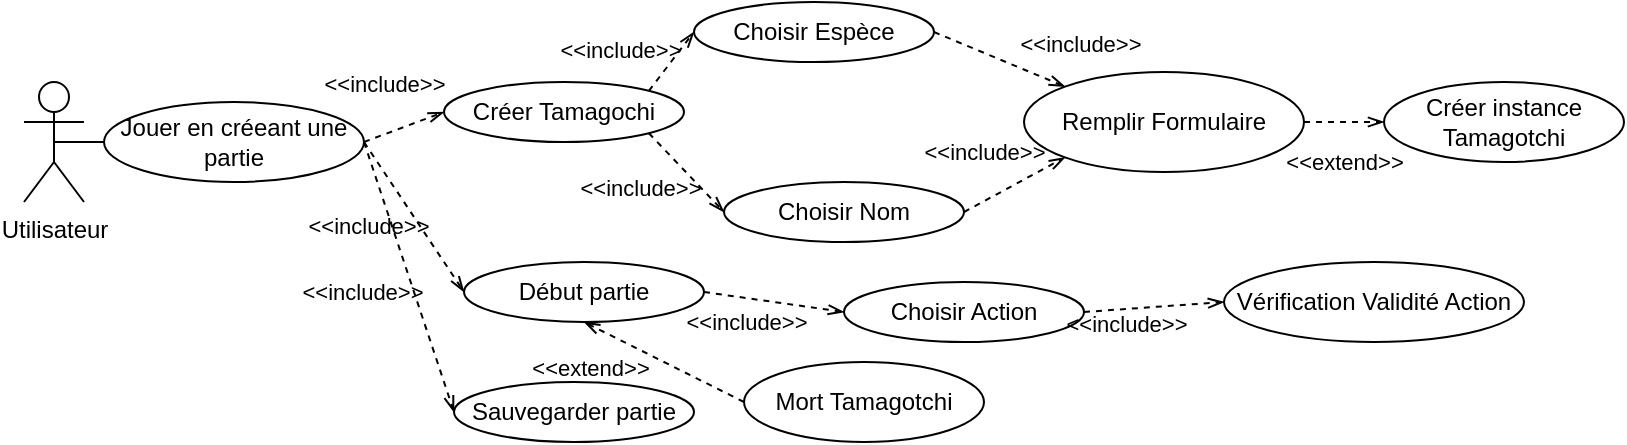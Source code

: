 <mxfile>
    <diagram id="hf7tUSSGctodM-PZdDx_" name="Page-1">
        <mxGraphModel dx="1175" dy="463" grid="1" gridSize="10" guides="1" tooltips="1" connect="1" arrows="1" fold="1" page="1" pageScale="1" pageWidth="850" pageHeight="1100" math="0" shadow="0">
            <root>
                <mxCell id="0"/>
                <mxCell id="1" parent="0"/>
                <mxCell id="pM8h4kd1RZJodPii1csn-1" value="Utilisateur" style="shape=umlActor;verticalLabelPosition=bottom;verticalAlign=top;html=1;outlineConnect=0;" parent="1" vertex="1">
                    <mxGeometry x="30" y="120" width="30" height="60" as="geometry"/>
                </mxCell>
                <mxCell id="pM8h4kd1RZJodPii1csn-5" value="Créer Tamagochi" style="ellipse;whiteSpace=wrap;html=1;" parent="1" vertex="1">
                    <mxGeometry x="240" y="120" width="120" height="30" as="geometry"/>
                </mxCell>
                <mxCell id="pM8h4kd1RZJodPii1csn-6" value="Choisir Espèce" style="ellipse;whiteSpace=wrap;html=1;" parent="1" vertex="1">
                    <mxGeometry x="365" y="80" width="120" height="30" as="geometry"/>
                </mxCell>
                <mxCell id="pM8h4kd1RZJodPii1csn-15" value="" style="endArrow=none;html=1;exitX=0;exitY=0.5;exitDx=0;exitDy=0;entryX=0.5;entryY=0.5;entryDx=0;entryDy=0;entryPerimeter=0;" parent="1" source="8" target="pM8h4kd1RZJodPii1csn-1" edge="1">
                    <mxGeometry width="50" height="50" relative="1" as="geometry">
                        <mxPoint x="570" y="130" as="sourcePoint"/>
                        <mxPoint x="470" y="180" as="targetPoint"/>
                    </mxGeometry>
                </mxCell>
                <mxCell id="pM8h4kd1RZJodPii1csn-26" value="Créer instance Tamagotchi" style="ellipse;whiteSpace=wrap;html=1;" parent="1" vertex="1">
                    <mxGeometry x="710" y="120" width="120" height="40" as="geometry"/>
                </mxCell>
                <mxCell id="pM8h4kd1RZJodPii1csn-27" value="Remplir Formulaire" style="ellipse;whiteSpace=wrap;html=1;" parent="1" vertex="1">
                    <mxGeometry x="530" y="115" width="140" height="50" as="geometry"/>
                </mxCell>
                <mxCell id="pM8h4kd1RZJodPii1csn-33" value="" style="endArrow=openThin;html=1;dashed=1;endFill=0;exitX=1;exitY=0.5;exitDx=0;exitDy=0;entryX=0;entryY=0.5;entryDx=0;entryDy=0;" parent="1" source="pM8h4kd1RZJodPii1csn-27" target="pM8h4kd1RZJodPii1csn-26" edge="1">
                    <mxGeometry width="50" height="50" relative="1" as="geometry">
                        <mxPoint x="765.46" y="295" as="sourcePoint"/>
                        <mxPoint x="645.46" y="220" as="targetPoint"/>
                    </mxGeometry>
                </mxCell>
                <mxCell id="pM8h4kd1RZJodPii1csn-34" value="&amp;lt;&amp;lt;extend&amp;gt;&amp;gt;" style="edgeLabel;html=1;align=center;verticalAlign=middle;resizable=0;points=[];labelBackgroundColor=none;" parent="pM8h4kd1RZJodPii1csn-33" vertex="1" connectable="0">
                    <mxGeometry x="0.131" y="-2" relative="1" as="geometry">
                        <mxPoint x="-3" y="18" as="offset"/>
                    </mxGeometry>
                </mxCell>
                <mxCell id="pM8h4kd1RZJodPii1csn-35" value="" style="endArrow=openThin;html=1;entryX=0;entryY=0.5;entryDx=0;entryDy=0;dashed=1;endFill=0;exitX=1;exitY=0;exitDx=0;exitDy=0;" parent="1" source="pM8h4kd1RZJodPii1csn-5" target="pM8h4kd1RZJodPii1csn-6" edge="1">
                    <mxGeometry width="50" height="50" relative="1" as="geometry">
                        <mxPoint x="260" y="100" as="sourcePoint"/>
                        <mxPoint x="535.46" y="210" as="targetPoint"/>
                    </mxGeometry>
                </mxCell>
                <mxCell id="pM8h4kd1RZJodPii1csn-36" value="&amp;lt;&amp;lt;include&amp;gt;&amp;gt;" style="edgeLabel;html=1;align=center;verticalAlign=middle;resizable=0;points=[];labelBackgroundColor=none;" parent="pM8h4kd1RZJodPii1csn-35" vertex="1" connectable="0">
                    <mxGeometry x="0.131" y="-2" relative="1" as="geometry">
                        <mxPoint x="-29" y="-5" as="offset"/>
                    </mxGeometry>
                </mxCell>
                <mxCell id="pM8h4kd1RZJodPii1csn-38" value="Choisir Nom" style="ellipse;whiteSpace=wrap;html=1;" parent="1" vertex="1">
                    <mxGeometry x="380" y="170" width="120" height="30" as="geometry"/>
                </mxCell>
                <mxCell id="pM8h4kd1RZJodPii1csn-39" value="" style="endArrow=openThin;html=1;exitX=1;exitY=1;exitDx=0;exitDy=0;entryX=0;entryY=0.5;entryDx=0;entryDy=0;dashed=1;endFill=0;" parent="1" source="pM8h4kd1RZJodPii1csn-5" target="pM8h4kd1RZJodPii1csn-38" edge="1">
                    <mxGeometry width="50" height="50" relative="1" as="geometry">
                        <mxPoint x="325.46" y="140" as="sourcePoint"/>
                        <mxPoint x="490.46" y="205" as="targetPoint"/>
                    </mxGeometry>
                </mxCell>
                <mxCell id="pM8h4kd1RZJodPii1csn-40" value="&amp;lt;&amp;lt;include&amp;gt;&amp;gt;" style="edgeLabel;html=1;align=center;verticalAlign=middle;resizable=0;points=[];labelBackgroundColor=none;" parent="pM8h4kd1RZJodPii1csn-39" vertex="1" connectable="0">
                    <mxGeometry x="0.131" y="-2" relative="1" as="geometry">
                        <mxPoint x="-25" y="3" as="offset"/>
                    </mxGeometry>
                </mxCell>
                <mxCell id="2" value="" style="endArrow=openThin;html=1;exitX=1;exitY=0.5;exitDx=0;exitDy=0;entryX=0;entryY=0;entryDx=0;entryDy=0;dashed=1;endFill=0;" parent="1" source="pM8h4kd1RZJodPii1csn-6" target="pM8h4kd1RZJodPii1csn-27" edge="1">
                    <mxGeometry width="50" height="50" relative="1" as="geometry">
                        <mxPoint x="575.46" y="105" as="sourcePoint"/>
                        <mxPoint x="655.46" y="90" as="targetPoint"/>
                    </mxGeometry>
                </mxCell>
                <mxCell id="3" value="&amp;lt;&amp;lt;include&amp;gt;&amp;gt;" style="edgeLabel;html=1;align=center;verticalAlign=middle;resizable=0;points=[];labelBackgroundColor=none;" parent="2" vertex="1" connectable="0">
                    <mxGeometry x="0.131" y="-2" relative="1" as="geometry">
                        <mxPoint x="37" y="-11" as="offset"/>
                    </mxGeometry>
                </mxCell>
                <mxCell id="4" value="" style="endArrow=openThin;html=1;exitX=1;exitY=0.5;exitDx=0;exitDy=0;dashed=1;endFill=0;entryX=0;entryY=1;entryDx=0;entryDy=0;" parent="1" source="pM8h4kd1RZJodPii1csn-38" target="pM8h4kd1RZJodPii1csn-27" edge="1">
                    <mxGeometry width="50" height="50" relative="1" as="geometry">
                        <mxPoint x="565.46" y="135" as="sourcePoint"/>
                        <mxPoint x="565.46" y="230" as="targetPoint"/>
                    </mxGeometry>
                </mxCell>
                <mxCell id="5" value="&amp;lt;&amp;lt;include&amp;gt;&amp;gt;" style="edgeLabel;html=1;align=center;verticalAlign=middle;resizable=0;points=[];labelBackgroundColor=none;" parent="4" vertex="1" connectable="0">
                    <mxGeometry x="0.131" y="-2" relative="1" as="geometry">
                        <mxPoint x="-20" y="-17" as="offset"/>
                    </mxGeometry>
                </mxCell>
                <mxCell id="6" value="" style="endArrow=openThin;html=1;exitX=1;exitY=0.5;exitDx=0;exitDy=0;entryX=0;entryY=0.5;entryDx=0;entryDy=0;dashed=1;endFill=0;startArrow=none;" parent="1" source="8" target="pM8h4kd1RZJodPii1csn-5" edge="1">
                    <mxGeometry width="50" height="50" relative="1" as="geometry">
                        <mxPoint x="199.999" y="177.776" as="sourcePoint"/>
                        <mxPoint x="217.37" y="222.22" as="targetPoint"/>
                    </mxGeometry>
                </mxCell>
                <mxCell id="7" value="&amp;lt;&amp;lt;include&amp;gt;&amp;gt;" style="edgeLabel;html=1;align=center;verticalAlign=middle;resizable=0;points=[];labelBackgroundColor=none;" parent="6" vertex="1" connectable="0">
                    <mxGeometry x="0.131" y="-2" relative="1" as="geometry">
                        <mxPoint x="-13" y="-23" as="offset"/>
                    </mxGeometry>
                </mxCell>
                <mxCell id="8" value="Jouer en créeant une partie" style="ellipse;whiteSpace=wrap;html=1;" parent="1" vertex="1">
                    <mxGeometry x="70" y="130" width="130" height="40" as="geometry"/>
                </mxCell>
                <mxCell id="11" value="Début partie" style="ellipse;whiteSpace=wrap;html=1;" parent="1" vertex="1">
                    <mxGeometry x="250" y="210" width="120" height="30" as="geometry"/>
                </mxCell>
                <mxCell id="12" value="" style="endArrow=openThin;html=1;exitX=1;exitY=0.5;exitDx=0;exitDy=0;entryX=0;entryY=0.5;entryDx=0;entryDy=0;dashed=1;endFill=0;startArrow=none;" parent="1" source="8" target="11" edge="1">
                    <mxGeometry width="50" height="50" relative="1" as="geometry">
                        <mxPoint x="210" y="160" as="sourcePoint"/>
                        <mxPoint x="250" y="145" as="targetPoint"/>
                    </mxGeometry>
                </mxCell>
                <mxCell id="13" value="&amp;lt;&amp;lt;include&amp;gt;&amp;gt;" style="edgeLabel;html=1;align=center;verticalAlign=middle;resizable=0;points=[];labelBackgroundColor=none;" parent="12" vertex="1" connectable="0">
                    <mxGeometry x="0.131" y="-2" relative="1" as="geometry">
                        <mxPoint x="-25" y="-2" as="offset"/>
                    </mxGeometry>
                </mxCell>
                <mxCell id="16" value="" style="endArrow=openThin;html=1;exitX=1;exitY=0.5;exitDx=0;exitDy=0;entryX=0;entryY=0.5;entryDx=0;entryDy=0;dashed=1;endFill=0;startArrow=none;" parent="1" source="11" target="18" edge="1">
                    <mxGeometry width="50" height="50" relative="1" as="geometry">
                        <mxPoint x="365" y="240" as="sourcePoint"/>
                        <mxPoint x="415" y="315" as="targetPoint"/>
                    </mxGeometry>
                </mxCell>
                <mxCell id="17" value="&amp;lt;&amp;lt;include&amp;gt;&amp;gt;" style="edgeLabel;html=1;align=center;verticalAlign=middle;resizable=0;points=[];labelBackgroundColor=none;" parent="16" vertex="1" connectable="0">
                    <mxGeometry x="0.131" y="-2" relative="1" as="geometry">
                        <mxPoint x="-19" y="7" as="offset"/>
                    </mxGeometry>
                </mxCell>
                <mxCell id="18" value="Choisir Action" style="ellipse;whiteSpace=wrap;html=1;" parent="1" vertex="1">
                    <mxGeometry x="440" y="220" width="120" height="30" as="geometry"/>
                </mxCell>
                <mxCell id="19" value="Vérification Validité Action" style="ellipse;whiteSpace=wrap;html=1;" parent="1" vertex="1">
                    <mxGeometry x="630" y="210" width="150" height="40" as="geometry"/>
                </mxCell>
                <mxCell id="20" value="" style="endArrow=openThin;html=1;entryX=0;entryY=0.5;entryDx=0;entryDy=0;dashed=1;endFill=0;startArrow=none;exitX=1;exitY=0.5;exitDx=0;exitDy=0;" parent="1" source="18" target="19" edge="1">
                    <mxGeometry width="50" height="50" relative="1" as="geometry">
                        <mxPoint x="580" y="210" as="sourcePoint"/>
                        <mxPoint x="450" y="245" as="targetPoint"/>
                    </mxGeometry>
                </mxCell>
                <mxCell id="21" value="&amp;lt;&amp;lt;include&amp;gt;&amp;gt;" style="edgeLabel;html=1;align=center;verticalAlign=middle;resizable=0;points=[];labelBackgroundColor=none;" parent="20" vertex="1" connectable="0">
                    <mxGeometry x="0.131" y="-2" relative="1" as="geometry">
                        <mxPoint x="-19" y="7" as="offset"/>
                    </mxGeometry>
                </mxCell>
                <mxCell id="22" value="Sauvegarder partie" style="ellipse;whiteSpace=wrap;html=1;" parent="1" vertex="1">
                    <mxGeometry x="245" y="270" width="120" height="30" as="geometry"/>
                </mxCell>
                <mxCell id="23" value="" style="endArrow=openThin;html=1;exitX=1;exitY=0.5;exitDx=0;exitDy=0;entryX=0;entryY=0.5;entryDx=0;entryDy=0;dashed=1;endFill=0;startArrow=none;" parent="1" source="8" target="22" edge="1">
                    <mxGeometry width="50" height="50" relative="1" as="geometry">
                        <mxPoint x="210" y="160" as="sourcePoint"/>
                        <mxPoint x="260" y="235" as="targetPoint"/>
                    </mxGeometry>
                </mxCell>
                <mxCell id="24" value="&amp;lt;&amp;lt;include&amp;gt;&amp;gt;" style="edgeLabel;html=1;align=center;verticalAlign=middle;resizable=0;points=[];labelBackgroundColor=none;" parent="23" vertex="1" connectable="0">
                    <mxGeometry x="0.131" y="-2" relative="1" as="geometry">
                        <mxPoint x="-25" y="-2" as="offset"/>
                    </mxGeometry>
                </mxCell>
                <mxCell id="25" value="Mort Tamagotchi" style="ellipse;whiteSpace=wrap;html=1;" vertex="1" parent="1">
                    <mxGeometry x="390" y="260" width="120" height="40" as="geometry"/>
                </mxCell>
                <mxCell id="26" value="" style="endArrow=openThin;html=1;exitX=0;exitY=0.5;exitDx=0;exitDy=0;entryX=0.5;entryY=1;entryDx=0;entryDy=0;dashed=1;endFill=0;startArrow=none;" edge="1" parent="1" source="25" target="11">
                    <mxGeometry width="50" height="50" relative="1" as="geometry">
                        <mxPoint x="660" y="315" as="sourcePoint"/>
                        <mxPoint x="410" y="270" as="targetPoint"/>
                    </mxGeometry>
                </mxCell>
                <mxCell id="27" value="&amp;lt;&amp;lt;extend&amp;gt;&amp;gt;" style="edgeLabel;html=1;align=center;verticalAlign=middle;resizable=0;points=[];labelBackgroundColor=none;" vertex="1" connectable="0" parent="26">
                    <mxGeometry x="0.131" y="-2" relative="1" as="geometry">
                        <mxPoint x="-33" y="7" as="offset"/>
                    </mxGeometry>
                </mxCell>
            </root>
        </mxGraphModel>
    </diagram>
</mxfile>